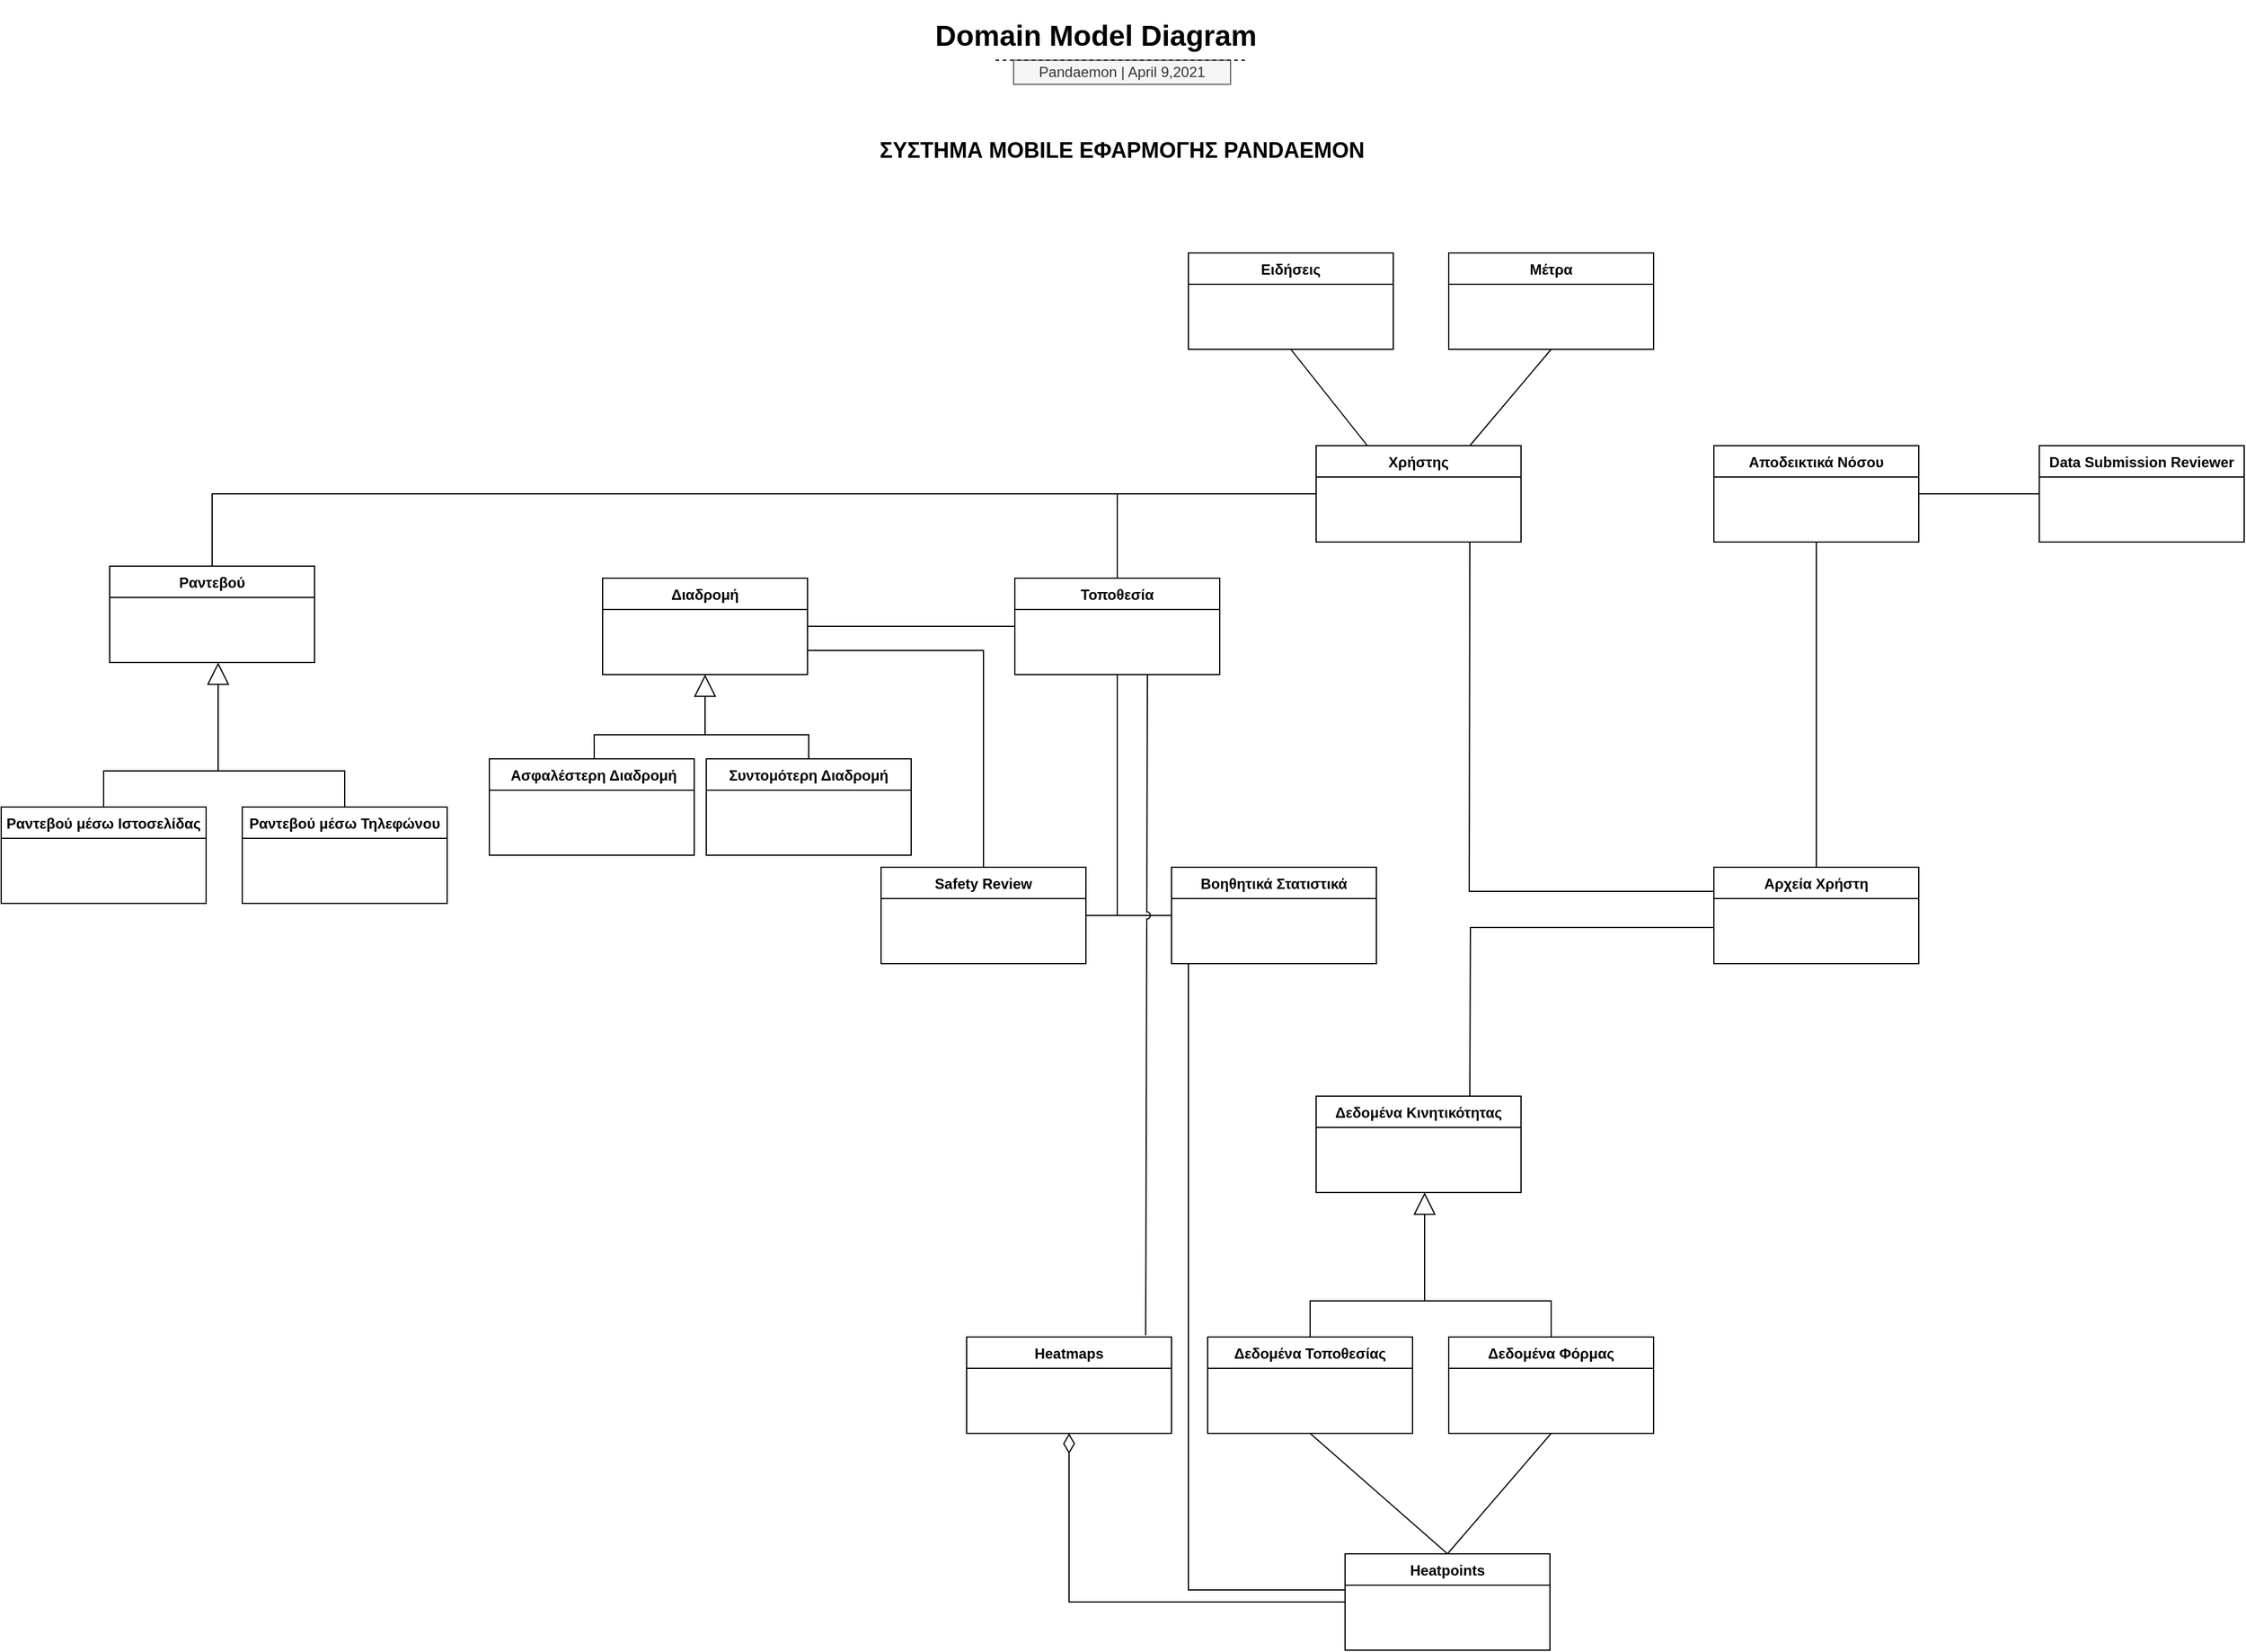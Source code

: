 <mxfile version="14.5.10" type="device"><diagram id="yuyomh_Z-riFMBoMnAS-" name="Page-1"><mxGraphModel dx="3796" dy="1617" grid="1" gridSize="10" guides="1" tooltips="1" connect="1" arrows="1" fold="1" page="1" pageScale="1" pageWidth="850" pageHeight="1100" background="none" math="0" shadow="0"><root><mxCell id="0"/><mxCell id="1" parent="0"/><mxCell id="DXZhsuYm7_AlYFbYrXAc-66" value="" style="endArrow=none;html=1;exitX=0.5;exitY=0;exitDx=0;exitDy=0;rounded=0;strokeWidth=1;entryX=0;entryY=0.5;entryDx=0;entryDy=0;" parent="1" source="Nefk6OI-wcXbnHu0i7zC-12" target="DXZhsuYm7_AlYFbYrXAc-96" edge="1"><mxGeometry width="50" height="50" relative="1" as="geometry"><mxPoint x="51" y="300" as="sourcePoint"/><mxPoint x="595" y="410" as="targetPoint"/><Array as="points"><mxPoint x="-330" y="410"/><mxPoint x="6" y="410"/></Array></mxGeometry></mxCell><mxCell id="DXZhsuYm7_AlYFbYrXAc-67" value="" style="endArrow=none;html=1;exitX=0.75;exitY=0;exitDx=0;exitDy=0;entryX=0.5;entryY=1;entryDx=0;entryDy=0;" parent="1" source="DXZhsuYm7_AlYFbYrXAc-96" target="DXZhsuYm7_AlYFbYrXAc-91" edge="1"><mxGeometry width="50" height="50" relative="1" as="geometry"><mxPoint x="706" y="360" as="sourcePoint"/><mxPoint x="756" y="310" as="targetPoint"/></mxGeometry></mxCell><mxCell id="DXZhsuYm7_AlYFbYrXAc-68" value="" style="endArrow=none;html=1;entryX=0;entryY=0.5;entryDx=0;entryDy=0;exitX=1;exitY=0.5;exitDx=0;exitDy=0;" parent="1" source="DXZhsuYm7_AlYFbYrXAc-115" target="DXZhsuYm7_AlYFbYrXAc-107" edge="1"><mxGeometry width="50" height="50" relative="1" as="geometry"><mxPoint x="1086" y="420" as="sourcePoint"/><mxPoint x="1166" y="370" as="targetPoint"/><Array as="points"><mxPoint x="1136" y="410"/></Array></mxGeometry></mxCell><mxCell id="DXZhsuYm7_AlYFbYrXAc-73" value="&lt;h2&gt;ΣΥΣΤΗΜΑ ΜΟΒILE ΕΦΑΡΜΟΓΗΣ PANDAEMON&lt;/h2&gt;" style="text;html=1;strokeColor=none;fillColor=none;align=center;verticalAlign=middle;whiteSpace=wrap;rounded=0;" parent="1" vertex="1"><mxGeometry x="205" y="100" width="440" height="50" as="geometry"/></mxCell><mxCell id="DXZhsuYm7_AlYFbYrXAc-74" value="&lt;h1&gt;Domain Model Diagram&lt;/h1&gt;" style="text;html=1;strokeColor=none;fillColor=none;spacing=5;spacingTop=-20;whiteSpace=wrap;overflow=hidden;rounded=0;fontFamily=Helvetica;" parent="1" vertex="1"><mxGeometry x="265" y="10" width="320" height="120" as="geometry"/></mxCell><mxCell id="DXZhsuYm7_AlYFbYrXAc-75" value="Pandaemon | April 9,2021" style="text;html=1;strokeColor=#666666;fillColor=#f5f5f5;align=center;verticalAlign=middle;whiteSpace=wrap;rounded=0;fontFamily=Helvetica;fontStyle=0;fontColor=#333333;" parent="1" vertex="1"><mxGeometry x="335" y="50" width="180" height="20" as="geometry"/></mxCell><mxCell id="DXZhsuYm7_AlYFbYrXAc-76" value="" style="endArrow=none;dashed=1;html=1;fontFamily=Helvetica;" parent="1" edge="1"><mxGeometry width="50" height="50" relative="1" as="geometry"><mxPoint x="320" y="50" as="sourcePoint"/><mxPoint x="530" y="50" as="targetPoint"/></mxGeometry></mxCell><mxCell id="DXZhsuYm7_AlYFbYrXAc-82" value="Ειδήσεις" style="swimlane;fontStyle=1;childLayout=stackLayout;horizontal=1;startSize=26;fillColor=none;horizontalStack=0;resizeParent=1;resizeParentMax=0;resizeLast=0;collapsible=1;marginBottom=0;" parent="1" vertex="1"><mxGeometry x="480" y="210" width="170" height="80" as="geometry"/></mxCell><mxCell id="DXZhsuYm7_AlYFbYrXAc-91" value="Μέτρα" style="swimlane;fontStyle=1;childLayout=stackLayout;horizontal=1;startSize=26;fillColor=none;horizontalStack=0;resizeParent=1;resizeParentMax=0;resizeLast=0;collapsible=1;marginBottom=0;" parent="1" vertex="1"><mxGeometry x="696" y="210" width="170" height="80" as="geometry"/></mxCell><mxCell id="DXZhsuYm7_AlYFbYrXAc-94" value="Διαδρομή" style="swimlane;fontStyle=1;childLayout=stackLayout;horizontal=1;startSize=26;fillColor=none;horizontalStack=0;resizeParent=1;resizeParentMax=0;resizeLast=0;collapsible=1;marginBottom=0;" parent="1" vertex="1"><mxGeometry x="-6" y="480" width="170" height="80" as="geometry"/></mxCell><mxCell id="DXZhsuYm7_AlYFbYrXAc-95" value="Τοποθεσία" style="swimlane;fontStyle=1;childLayout=stackLayout;horizontal=1;startSize=26;fillColor=none;horizontalStack=0;resizeParent=1;resizeParentMax=0;resizeLast=0;collapsible=1;marginBottom=0;" parent="1" vertex="1"><mxGeometry x="336" y="480" width="170" height="80" as="geometry"/></mxCell><mxCell id="DXZhsuYm7_AlYFbYrXAc-96" value="Χρήστης" style="swimlane;fontStyle=1;childLayout=stackLayout;horizontal=1;startSize=26;fillColor=none;horizontalStack=0;resizeParent=1;resizeParentMax=0;resizeLast=0;collapsible=1;marginBottom=0;" parent="1" vertex="1"><mxGeometry x="586" y="370" width="170" height="80" as="geometry"/></mxCell><mxCell id="DXZhsuYm7_AlYFbYrXAc-107" value="Data Submission Reviewer" style="swimlane;fontStyle=1;childLayout=stackLayout;horizontal=1;startSize=26;fillColor=none;horizontalStack=0;resizeParent=1;resizeParentMax=0;resizeLast=0;collapsible=1;marginBottom=0;" parent="1" vertex="1"><mxGeometry x="1186" y="370" width="170" height="80" as="geometry"/></mxCell><mxCell id="DXZhsuYm7_AlYFbYrXAc-108" value="Συντομότερη Διαδρομή" style="swimlane;fontStyle=1;childLayout=stackLayout;horizontal=1;startSize=26;fillColor=none;horizontalStack=0;resizeParent=1;resizeParentMax=0;resizeLast=0;collapsible=1;marginBottom=0;" parent="1" vertex="1"><mxGeometry x="80" y="630" width="170" height="80" as="geometry"/></mxCell><mxCell id="DXZhsuYm7_AlYFbYrXAc-110" value="Safety Review" style="swimlane;fontStyle=1;childLayout=stackLayout;horizontal=1;startSize=26;fillColor=none;horizontalStack=0;resizeParent=1;resizeParentMax=0;resizeLast=0;collapsible=1;marginBottom=0;" parent="1" vertex="1"><mxGeometry x="225" y="720" width="170" height="80" as="geometry"/></mxCell><mxCell id="DXZhsuYm7_AlYFbYrXAc-112" value=" Ασφαλέστερη Διαδρομή" style="swimlane;fontStyle=1;childLayout=stackLayout;horizontal=1;startSize=26;fillColor=none;horizontalStack=0;resizeParent=1;resizeParentMax=0;resizeLast=0;collapsible=1;marginBottom=0;" parent="1" vertex="1"><mxGeometry x="-100" y="630" width="170" height="80" as="geometry"/></mxCell><mxCell id="DXZhsuYm7_AlYFbYrXAc-115" value="Αποδεικτικά Νόσου" style="swimlane;fontStyle=1;childLayout=stackLayout;horizontal=1;startSize=26;fillColor=none;horizontalStack=0;resizeParent=1;resizeParentMax=0;resizeLast=0;collapsible=1;marginBottom=0;" parent="1" vertex="1"><mxGeometry x="916" y="370" width="170" height="80" as="geometry"/></mxCell><mxCell id="Nefk6OI-wcXbnHu0i7zC-12" value="Ραντεβού" style="swimlane;fontStyle=1;childLayout=stackLayout;horizontal=1;startSize=26;fillColor=none;horizontalStack=0;resizeParent=1;resizeParentMax=0;resizeLast=0;collapsible=1;marginBottom=0;" parent="1" vertex="1"><mxGeometry x="-415" y="470" width="170" height="80" as="geometry"/></mxCell><mxCell id="Nefk6OI-wcXbnHu0i7zC-13" value="Ραντεβού μέσω Ιστοσελίδας" style="swimlane;fontStyle=1;childLayout=stackLayout;horizontal=1;startSize=26;fillColor=none;horizontalStack=0;resizeParent=1;resizeParentMax=0;resizeLast=0;collapsible=1;marginBottom=0;" parent="1" vertex="1"><mxGeometry x="-505" y="670" width="170" height="80" as="geometry"/></mxCell><mxCell id="Nefk6OI-wcXbnHu0i7zC-14" value="Ραντεβού μέσω Τηλεφώνου" style="swimlane;fontStyle=1;childLayout=stackLayout;horizontal=1;startSize=26;fillColor=none;horizontalStack=0;resizeParent=1;resizeParentMax=0;resizeLast=0;collapsible=1;marginBottom=0;" parent="1" vertex="1"><mxGeometry x="-305" y="670" width="170" height="80" as="geometry"/></mxCell><mxCell id="Nefk6OI-wcXbnHu0i7zC-15" value="" style="endArrow=block;endSize=16;endFill=0;html=1;" parent="1" edge="1"><mxGeometry width="160" relative="1" as="geometry"><mxPoint x="-325" y="640" as="sourcePoint"/><mxPoint x="-325" y="550" as="targetPoint"/><Array as="points"/></mxGeometry></mxCell><mxCell id="Nefk6OI-wcXbnHu0i7zC-16" value="" style="endArrow=none;html=1;entryX=0.5;entryY=0;entryDx=0;entryDy=0;exitX=0.5;exitY=0;exitDx=0;exitDy=0;rounded=0;" parent="1" source="Nefk6OI-wcXbnHu0i7zC-13" target="Nefk6OI-wcXbnHu0i7zC-14" edge="1"><mxGeometry width="50" height="50" relative="1" as="geometry"><mxPoint x="-435" y="640" as="sourcePoint"/><mxPoint x="-225" y="640" as="targetPoint"/><Array as="points"><mxPoint x="-420" y="640"/><mxPoint x="-325" y="640"/><mxPoint x="-220" y="640"/></Array></mxGeometry></mxCell><mxCell id="Nefk6OI-wcXbnHu0i7zC-21" value="Δεδομένα Κινητικότητας" style="swimlane;fontStyle=1;childLayout=stackLayout;horizontal=1;startSize=26;fillColor=none;horizontalStack=0;resizeParent=1;resizeParentMax=0;resizeLast=0;collapsible=1;marginBottom=0;" parent="1" vertex="1"><mxGeometry x="586" y="910" width="170" height="80" as="geometry"/></mxCell><mxCell id="Nefk6OI-wcXbnHu0i7zC-22" value="Δεδομένα Τοποθεσίας" style="swimlane;fontStyle=1;childLayout=stackLayout;horizontal=1;startSize=26;fillColor=none;horizontalStack=0;resizeParent=1;resizeParentMax=0;resizeLast=0;collapsible=1;marginBottom=0;" parent="1" vertex="1"><mxGeometry x="496" y="1110" width="170" height="80" as="geometry"/></mxCell><mxCell id="Nefk6OI-wcXbnHu0i7zC-23" value="Δεδομένα Φόρμας" style="swimlane;fontStyle=1;childLayout=stackLayout;horizontal=1;startSize=26;fillColor=none;horizontalStack=0;resizeParent=1;resizeParentMax=0;resizeLast=0;collapsible=1;marginBottom=0;" parent="1" vertex="1"><mxGeometry x="696" y="1110" width="170" height="80" as="geometry"/></mxCell><mxCell id="Nefk6OI-wcXbnHu0i7zC-24" value="" style="endArrow=block;endSize=16;endFill=0;html=1;" parent="1" edge="1"><mxGeometry width="160" relative="1" as="geometry"><mxPoint x="676" y="1080" as="sourcePoint"/><mxPoint x="676" y="990" as="targetPoint"/><Array as="points"/></mxGeometry></mxCell><mxCell id="Nefk6OI-wcXbnHu0i7zC-25" value="" style="endArrow=none;html=1;entryX=0.5;entryY=0;entryDx=0;entryDy=0;exitX=0.5;exitY=0;exitDx=0;exitDy=0;rounded=0;" parent="1" source="Nefk6OI-wcXbnHu0i7zC-22" target="Nefk6OI-wcXbnHu0i7zC-23" edge="1"><mxGeometry width="50" height="50" relative="1" as="geometry"><mxPoint x="566" y="1080" as="sourcePoint"/><mxPoint x="776" y="1080" as="targetPoint"/><Array as="points"><mxPoint x="581" y="1080"/><mxPoint x="676" y="1080"/><mxPoint x="781" y="1080"/></Array></mxGeometry></mxCell><mxCell id="Nefk6OI-wcXbnHu0i7zC-28" value="Heatmaps" style="swimlane;fontStyle=1;childLayout=stackLayout;horizontal=1;startSize=26;fillColor=none;horizontalStack=0;resizeParent=1;resizeParentMax=0;resizeLast=0;collapsible=1;marginBottom=0;" parent="1" vertex="1"><mxGeometry x="296" y="1110" width="170" height="80" as="geometry"/></mxCell><mxCell id="Nefk6OI-wcXbnHu0i7zC-29" value="Βοηθητικά Στατιστικά" style="swimlane;fontStyle=1;childLayout=stackLayout;horizontal=1;startSize=26;fillColor=none;horizontalStack=0;resizeParent=1;resizeParentMax=0;resizeLast=0;collapsible=1;marginBottom=0;" parent="1" vertex="1"><mxGeometry x="466" y="720" width="170" height="80" as="geometry"/></mxCell><mxCell id="Nefk6OI-wcXbnHu0i7zC-33" value="" style="endArrow=none;html=1;entryX=0;entryY=0.5;entryDx=0;entryDy=0;exitX=1;exitY=0.5;exitDx=0;exitDy=0;" parent="1" source="DXZhsuYm7_AlYFbYrXAc-110" target="Nefk6OI-wcXbnHu0i7zC-29" edge="1"><mxGeometry width="50" height="50" relative="1" as="geometry"><mxPoint x="406" y="700" as="sourcePoint"/><mxPoint x="456" y="660" as="targetPoint"/></mxGeometry></mxCell><mxCell id="Nefk6OI-wcXbnHu0i7zC-34" value="" style="endArrow=none;html=1;entryX=0.5;entryY=1;entryDx=0;entryDy=0;" parent="1" target="DXZhsuYm7_AlYFbYrXAc-95" edge="1"><mxGeometry width="50" height="50" relative="1" as="geometry"><mxPoint x="421" y="760" as="sourcePoint"/><mxPoint x="436" y="620.24" as="targetPoint"/><Array as="points"/></mxGeometry></mxCell><mxCell id="Nefk6OI-wcXbnHu0i7zC-35" value="" style="endArrow=none;html=1;exitX=0.874;exitY=-0.017;exitDx=0;exitDy=0;exitPerimeter=0;strokeWidth=1;rounded=1;jumpStyle=arc;" parent="1" source="Nefk6OI-wcXbnHu0i7zC-28" edge="1"><mxGeometry width="50" height="50" relative="1" as="geometry"><mxPoint x="446" y="820" as="sourcePoint"/><mxPoint x="446" y="560" as="targetPoint"/></mxGeometry></mxCell><mxCell id="Nefk6OI-wcXbnHu0i7zC-36" value="" style="endArrow=none;html=1;entryX=0;entryY=0.5;entryDx=0;entryDy=0;exitX=0.5;exitY=0;exitDx=0;exitDy=0;rounded=0;" parent="1" source="DXZhsuYm7_AlYFbYrXAc-95" target="DXZhsuYm7_AlYFbYrXAc-96" edge="1"><mxGeometry width="50" height="50" relative="1" as="geometry"><mxPoint x="516" y="540" as="sourcePoint"/><mxPoint x="516" y="400" as="targetPoint"/><Array as="points"><mxPoint x="421" y="410"/></Array></mxGeometry></mxCell><mxCell id="Nefk6OI-wcXbnHu0i7zC-37" value="" style="endArrow=none;html=1;" parent="1" edge="1"><mxGeometry width="50" height="50" relative="1" as="geometry"><mxPoint x="385" y="410" as="sourcePoint"/><mxPoint x="425" y="410" as="targetPoint"/><Array as="points"><mxPoint x="375" y="410"/></Array></mxGeometry></mxCell><mxCell id="Nefk6OI-wcXbnHu0i7zC-38" value="" style="endArrow=none;html=1;entryX=0;entryY=0.5;entryDx=0;entryDy=0;exitX=1;exitY=0.5;exitDx=0;exitDy=0;" parent="1" source="DXZhsuYm7_AlYFbYrXAc-94" target="DXZhsuYm7_AlYFbYrXAc-95" edge="1"><mxGeometry width="50" height="50" relative="1" as="geometry"><mxPoint x="170" y="519.74" as="sourcePoint"/><mxPoint x="330" y="519.74" as="targetPoint"/><Array as="points"/></mxGeometry></mxCell><mxCell id="Nefk6OI-wcXbnHu0i7zC-39" value="" style="endArrow=none;html=1;entryX=0.5;entryY=1;entryDx=0;entryDy=0;exitX=0.25;exitY=0;exitDx=0;exitDy=0;" parent="1" source="DXZhsuYm7_AlYFbYrXAc-96" target="DXZhsuYm7_AlYFbYrXAc-82" edge="1"><mxGeometry width="50" height="50" relative="1" as="geometry"><mxPoint x="536" y="360" as="sourcePoint"/><mxPoint x="586" y="310" as="targetPoint"/></mxGeometry></mxCell><mxCell id="Nefk6OI-wcXbnHu0i7zC-43" value="" style="endArrow=none;html=1;entryX=0.5;entryY=0;entryDx=0;entryDy=0;exitX=1;exitY=0.75;exitDx=0;exitDy=0;rounded=0;" parent="1" source="DXZhsuYm7_AlYFbYrXAc-94" target="DXZhsuYm7_AlYFbYrXAc-110" edge="1"><mxGeometry width="50" height="50" relative="1" as="geometry"><mxPoint x="310" y="540" as="sourcePoint"/><mxPoint x="382.0" y="590" as="targetPoint"/><Array as="points"><mxPoint x="310" y="540"/></Array></mxGeometry></mxCell><mxCell id="Nefk6OI-wcXbnHu0i7zC-44" value="" style="endArrow=block;endSize=16;endFill=0;html=1;entryX=0.5;entryY=1;entryDx=0;entryDy=0;" parent="1" target="DXZhsuYm7_AlYFbYrXAc-94" edge="1"><mxGeometry width="160" relative="1" as="geometry"><mxPoint x="79" y="610" as="sourcePoint"/><mxPoint x="78.71" y="570" as="targetPoint"/><Array as="points"/></mxGeometry></mxCell><mxCell id="Nefk6OI-wcXbnHu0i7zC-45" value="" style="endArrow=none;html=1;entryX=0.5;entryY=0;entryDx=0;entryDy=0;exitX=0.512;exitY=0.006;exitDx=0;exitDy=0;rounded=0;exitPerimeter=0;" parent="1" source="DXZhsuYm7_AlYFbYrXAc-112" target="DXZhsuYm7_AlYFbYrXAc-108" edge="1"><mxGeometry width="50" height="50" relative="1" as="geometry"><mxPoint y="610" as="sourcePoint"/><mxPoint x="172" y="610" as="targetPoint"/><Array as="points"><mxPoint x="-13" y="610"/><mxPoint x="80" y="610"/><mxPoint x="165" y="610"/></Array></mxGeometry></mxCell><mxCell id="ymF2hbWtpfcAQ_gar1GF-1" value="Αρχεία Χρήστη" style="swimlane;fontStyle=1;childLayout=stackLayout;horizontal=1;startSize=26;fillColor=none;horizontalStack=0;resizeParent=1;resizeParentMax=0;resizeLast=0;collapsible=1;marginBottom=0;" parent="1" vertex="1"><mxGeometry x="916" y="720" width="170" height="80" as="geometry"/></mxCell><mxCell id="ymF2hbWtpfcAQ_gar1GF-2" value="" style="endArrow=none;html=1;entryX=0.75;entryY=0;entryDx=0;entryDy=0;rounded=0;" parent="1" target="Nefk6OI-wcXbnHu0i7zC-21" edge="1"><mxGeometry width="50" height="50" relative="1" as="geometry"><mxPoint x="916" y="770" as="sourcePoint"/><mxPoint x="720" y="780" as="targetPoint"/><Array as="points"><mxPoint x="714" y="770"/></Array></mxGeometry></mxCell><mxCell id="ymF2hbWtpfcAQ_gar1GF-3" value="" style="endArrow=none;html=1;exitX=0.5;exitY=1;exitDx=0;exitDy=0;fontStyle=1;entryX=0.5;entryY=0;entryDx=0;entryDy=0;" parent="1" source="DXZhsuYm7_AlYFbYrXAc-115" target="ymF2hbWtpfcAQ_gar1GF-1" edge="1"><mxGeometry width="50" height="50" relative="1" as="geometry"><mxPoint x="1510" y="600" as="sourcePoint"/><mxPoint x="1070" y="600" as="targetPoint"/><Array as="points"/></mxGeometry></mxCell><mxCell id="ymF2hbWtpfcAQ_gar1GF-4" value="" style="endArrow=none;html=1;exitX=0.75;exitY=1;exitDx=0;exitDy=0;fontStyle=1;entryX=0;entryY=0.25;entryDx=0;entryDy=0;rounded=0;" parent="1" source="DXZhsuYm7_AlYFbYrXAc-96" target="ymF2hbWtpfcAQ_gar1GF-1" edge="1"><mxGeometry width="50" height="50" relative="1" as="geometry"><mxPoint x="680" y="470" as="sourcePoint"/><mxPoint x="671" y="740" as="targetPoint"/><Array as="points"><mxPoint x="713" y="740"/></Array></mxGeometry></mxCell><mxCell id="tGJh9vzfSMj-4VfXQ0BJ-1" value="Heatpoints" style="swimlane;fontStyle=1;childLayout=stackLayout;horizontal=1;startSize=26;fillColor=none;horizontalStack=0;resizeParent=1;resizeParentMax=0;resizeLast=0;collapsible=1;marginBottom=0;" vertex="1" parent="1"><mxGeometry x="610" y="1290" width="170" height="80" as="geometry"/></mxCell><mxCell id="tGJh9vzfSMj-4VfXQ0BJ-2" value="" style="endArrow=none;html=1;endSize=12;startArrow=diamondThin;startSize=14;startFill=0;edgeStyle=orthogonalEdgeStyle;align=left;verticalAlign=bottom;exitX=0.5;exitY=1;exitDx=0;exitDy=0;entryX=0;entryY=0.5;entryDx=0;entryDy=0;rounded=0;endFill=0;" edge="1" parent="1" source="Nefk6OI-wcXbnHu0i7zC-28" target="tGJh9vzfSMj-4VfXQ0BJ-1"><mxGeometry x="-1" y="3" relative="1" as="geometry"><mxPoint x="395" y="1300" as="sourcePoint"/><mxPoint x="545" y="1300" as="targetPoint"/></mxGeometry></mxCell><mxCell id="tGJh9vzfSMj-4VfXQ0BJ-3" value="" style="endArrow=none;html=1;exitX=0.5;exitY=0;exitDx=0;exitDy=0;entryX=0.5;entryY=1;entryDx=0;entryDy=0;" edge="1" parent="1" source="tGJh9vzfSMj-4VfXQ0BJ-1" target="Nefk6OI-wcXbnHu0i7zC-22"><mxGeometry width="50" height="50" relative="1" as="geometry"><mxPoint x="620" y="1260" as="sourcePoint"/><mxPoint x="670" y="1210" as="targetPoint"/></mxGeometry></mxCell><mxCell id="tGJh9vzfSMj-4VfXQ0BJ-4" value="" style="endArrow=none;html=1;exitX=0.5;exitY=0;exitDx=0;exitDy=0;entryX=0.5;entryY=1;entryDx=0;entryDy=0;" edge="1" parent="1" source="tGJh9vzfSMj-4VfXQ0BJ-1" target="Nefk6OI-wcXbnHu0i7zC-23"><mxGeometry width="50" height="50" relative="1" as="geometry"><mxPoint x="720" y="1280" as="sourcePoint"/><mxPoint x="770" y="1230" as="targetPoint"/></mxGeometry></mxCell><mxCell id="tGJh9vzfSMj-4VfXQ0BJ-5" value="" style="endArrow=none;html=1;rounded=0;" edge="1" parent="1"><mxGeometry width="50" height="50" relative="1" as="geometry"><mxPoint x="610" y="1320" as="sourcePoint"/><mxPoint x="480" y="800" as="targetPoint"/><Array as="points"><mxPoint x="480" y="1320"/></Array></mxGeometry></mxCell></root></mxGraphModel></diagram></mxfile>